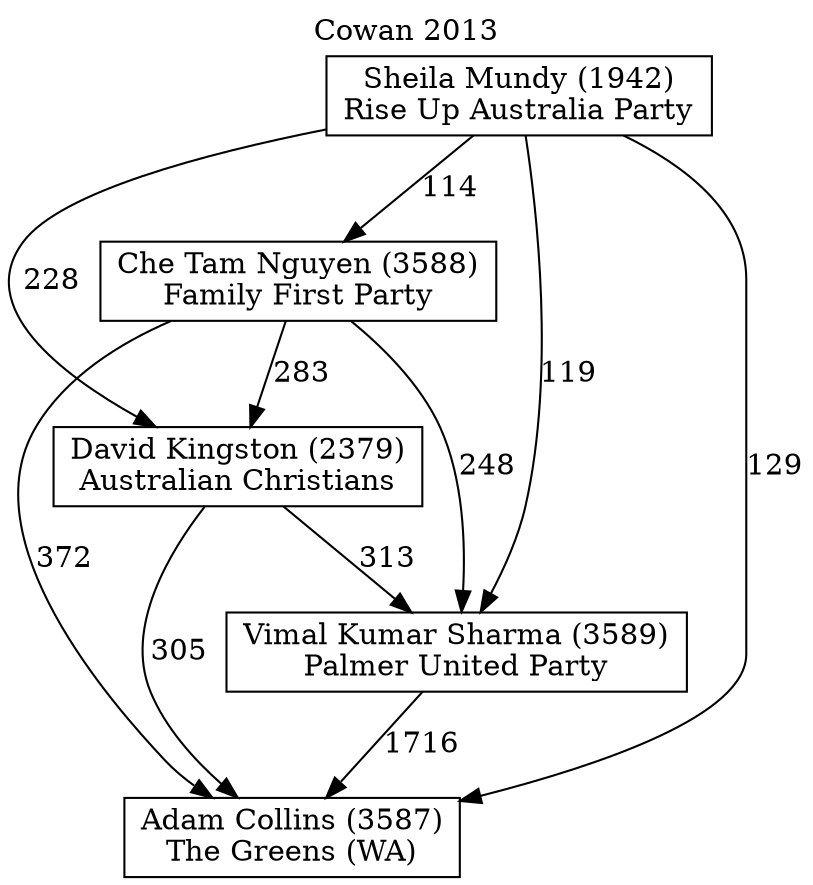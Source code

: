 // House preference flow
digraph "Adam Collins (3587)_Cowan_2013" {
	graph [label="Cowan 2013" labelloc=t mclimit=10]
	node [shape=box]
	"Adam Collins (3587)" [label="Adam Collins (3587)
The Greens (WA)"]
	"Vimal Kumar Sharma (3589)" [label="Vimal Kumar Sharma (3589)
Palmer United Party"]
	"David Kingston (2379)" [label="David Kingston (2379)
Australian Christians"]
	"Che Tam Nguyen (3588)" [label="Che Tam Nguyen (3588)
Family First Party"]
	"Sheila Mundy (1942)" [label="Sheila Mundy (1942)
Rise Up Australia Party"]
	"Adam Collins (3587)" [label="Adam Collins (3587)
The Greens (WA)"]
	"David Kingston (2379)" [label="David Kingston (2379)
Australian Christians"]
	"Che Tam Nguyen (3588)" [label="Che Tam Nguyen (3588)
Family First Party"]
	"Sheila Mundy (1942)" [label="Sheila Mundy (1942)
Rise Up Australia Party"]
	"Adam Collins (3587)" [label="Adam Collins (3587)
The Greens (WA)"]
	"Che Tam Nguyen (3588)" [label="Che Tam Nguyen (3588)
Family First Party"]
	"Sheila Mundy (1942)" [label="Sheila Mundy (1942)
Rise Up Australia Party"]
	"Adam Collins (3587)" [label="Adam Collins (3587)
The Greens (WA)"]
	"Sheila Mundy (1942)" [label="Sheila Mundy (1942)
Rise Up Australia Party"]
	"Sheila Mundy (1942)" [label="Sheila Mundy (1942)
Rise Up Australia Party"]
	"Che Tam Nguyen (3588)" [label="Che Tam Nguyen (3588)
Family First Party"]
	"Sheila Mundy (1942)" [label="Sheila Mundy (1942)
Rise Up Australia Party"]
	"Sheila Mundy (1942)" [label="Sheila Mundy (1942)
Rise Up Australia Party"]
	"David Kingston (2379)" [label="David Kingston (2379)
Australian Christians"]
	"Che Tam Nguyen (3588)" [label="Che Tam Nguyen (3588)
Family First Party"]
	"Sheila Mundy (1942)" [label="Sheila Mundy (1942)
Rise Up Australia Party"]
	"David Kingston (2379)" [label="David Kingston (2379)
Australian Christians"]
	"Sheila Mundy (1942)" [label="Sheila Mundy (1942)
Rise Up Australia Party"]
	"Sheila Mundy (1942)" [label="Sheila Mundy (1942)
Rise Up Australia Party"]
	"Che Tam Nguyen (3588)" [label="Che Tam Nguyen (3588)
Family First Party"]
	"Sheila Mundy (1942)" [label="Sheila Mundy (1942)
Rise Up Australia Party"]
	"Sheila Mundy (1942)" [label="Sheila Mundy (1942)
Rise Up Australia Party"]
	"Vimal Kumar Sharma (3589)" [label="Vimal Kumar Sharma (3589)
Palmer United Party"]
	"David Kingston (2379)" [label="David Kingston (2379)
Australian Christians"]
	"Che Tam Nguyen (3588)" [label="Che Tam Nguyen (3588)
Family First Party"]
	"Sheila Mundy (1942)" [label="Sheila Mundy (1942)
Rise Up Australia Party"]
	"Vimal Kumar Sharma (3589)" [label="Vimal Kumar Sharma (3589)
Palmer United Party"]
	"Che Tam Nguyen (3588)" [label="Che Tam Nguyen (3588)
Family First Party"]
	"Sheila Mundy (1942)" [label="Sheila Mundy (1942)
Rise Up Australia Party"]
	"Vimal Kumar Sharma (3589)" [label="Vimal Kumar Sharma (3589)
Palmer United Party"]
	"Sheila Mundy (1942)" [label="Sheila Mundy (1942)
Rise Up Australia Party"]
	"Sheila Mundy (1942)" [label="Sheila Mundy (1942)
Rise Up Australia Party"]
	"Che Tam Nguyen (3588)" [label="Che Tam Nguyen (3588)
Family First Party"]
	"Sheila Mundy (1942)" [label="Sheila Mundy (1942)
Rise Up Australia Party"]
	"Sheila Mundy (1942)" [label="Sheila Mundy (1942)
Rise Up Australia Party"]
	"David Kingston (2379)" [label="David Kingston (2379)
Australian Christians"]
	"Che Tam Nguyen (3588)" [label="Che Tam Nguyen (3588)
Family First Party"]
	"Sheila Mundy (1942)" [label="Sheila Mundy (1942)
Rise Up Australia Party"]
	"David Kingston (2379)" [label="David Kingston (2379)
Australian Christians"]
	"Sheila Mundy (1942)" [label="Sheila Mundy (1942)
Rise Up Australia Party"]
	"Sheila Mundy (1942)" [label="Sheila Mundy (1942)
Rise Up Australia Party"]
	"Che Tam Nguyen (3588)" [label="Che Tam Nguyen (3588)
Family First Party"]
	"Sheila Mundy (1942)" [label="Sheila Mundy (1942)
Rise Up Australia Party"]
	"Sheila Mundy (1942)" [label="Sheila Mundy (1942)
Rise Up Australia Party"]
	"Vimal Kumar Sharma (3589)" -> "Adam Collins (3587)" [label=1716]
	"David Kingston (2379)" -> "Vimal Kumar Sharma (3589)" [label=313]
	"Che Tam Nguyen (3588)" -> "David Kingston (2379)" [label=283]
	"Sheila Mundy (1942)" -> "Che Tam Nguyen (3588)" [label=114]
	"David Kingston (2379)" -> "Adam Collins (3587)" [label=305]
	"Che Tam Nguyen (3588)" -> "Adam Collins (3587)" [label=372]
	"Sheila Mundy (1942)" -> "Adam Collins (3587)" [label=129]
	"Sheila Mundy (1942)" -> "David Kingston (2379)" [label=228]
	"Che Tam Nguyen (3588)" -> "Vimal Kumar Sharma (3589)" [label=248]
	"Sheila Mundy (1942)" -> "Vimal Kumar Sharma (3589)" [label=119]
}
